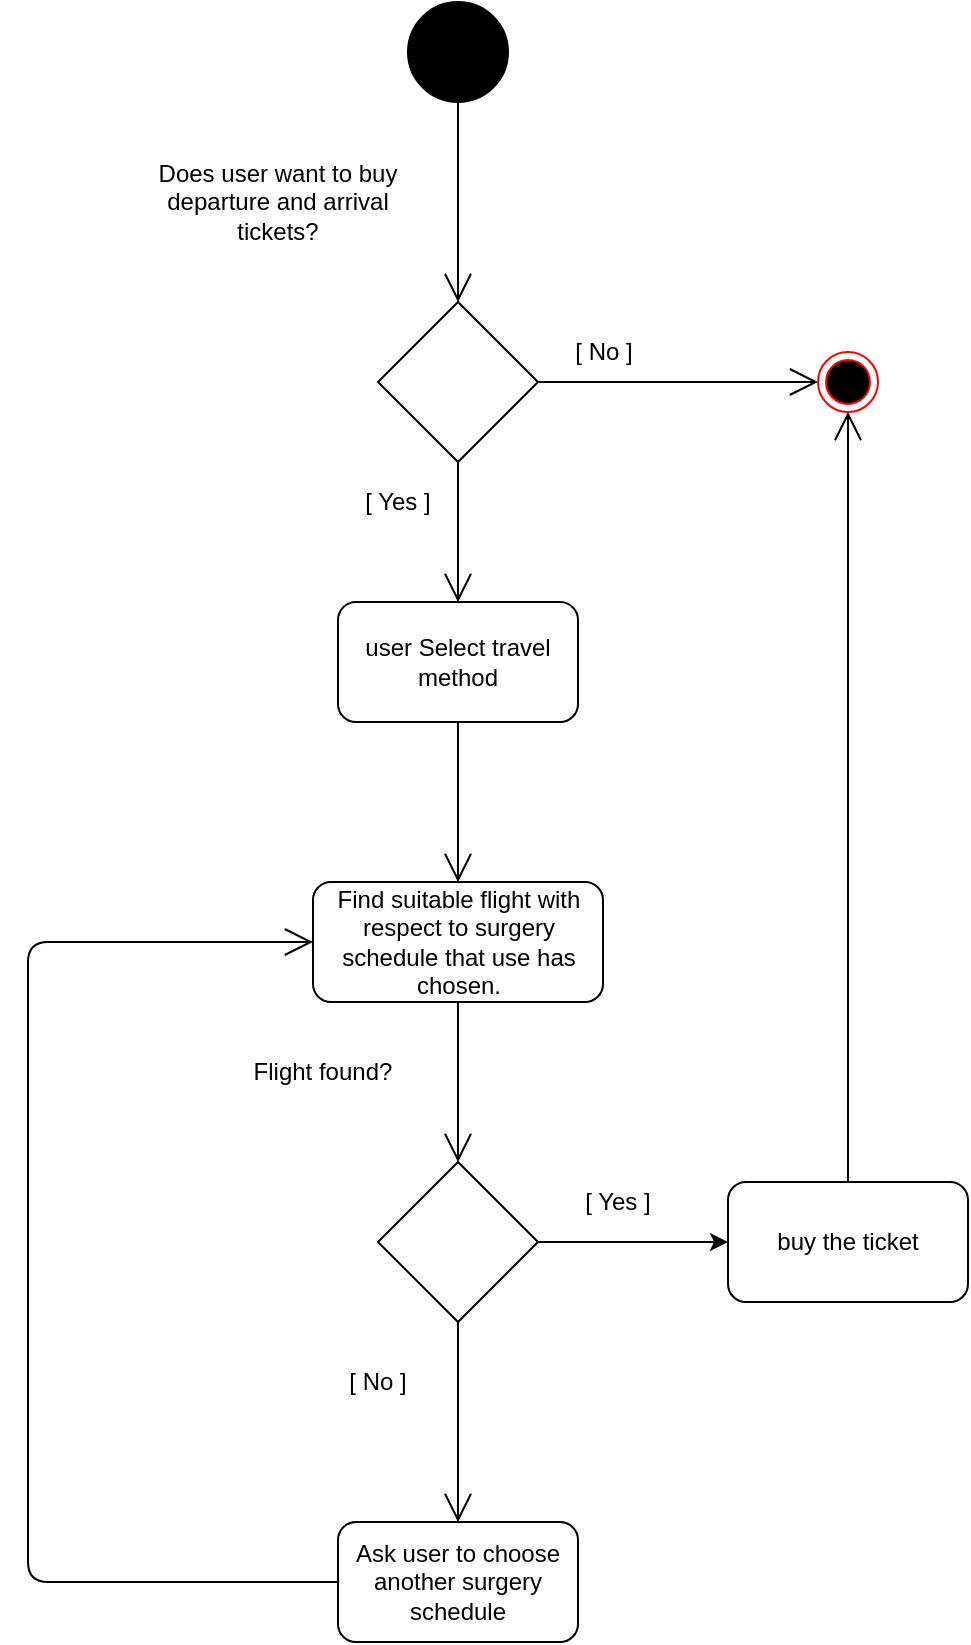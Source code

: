 <mxfile version="12.2.3" type="device" pages="1"><diagram id="XzMfXdZVIy_zT62288bU" name="Page-1"><mxGraphModel dx="1341" dy="1815" grid="1" gridSize="10" guides="1" tooltips="1" connect="1" arrows="1" fold="1" page="1" pageScale="1" pageWidth="850" pageHeight="1100" math="0" shadow="0"><root><mxCell id="0"/><mxCell id="1" parent="0"/><mxCell id="jmJZ1ozlXIESMh9tZ0lR-1" value="" style="ellipse;whiteSpace=wrap;html=1;aspect=fixed;fillColor=#000000;" parent="1" vertex="1"><mxGeometry x="380" y="-80" width="50" height="50" as="geometry"/></mxCell><mxCell id="jmJZ1ozlXIESMh9tZ0lR-2" value="" style="endArrow=open;endFill=1;endSize=12;html=1;exitX=0.5;exitY=1;exitDx=0;exitDy=0;entryX=0.5;entryY=0;entryDx=0;entryDy=0;" parent="1" source="jmJZ1ozlXIESMh9tZ0lR-1" target="jmJZ1ozlXIESMh9tZ0lR-5" edge="1"><mxGeometry width="160" relative="1" as="geometry"><mxPoint x="400" y="200" as="sourcePoint"/><mxPoint x="405" y="240" as="targetPoint"/></mxGeometry></mxCell><mxCell id="jmJZ1ozlXIESMh9tZ0lR-3" value="Does user want to buy departure and arrival tickets?" style="text;html=1;strokeColor=none;fillColor=none;align=center;verticalAlign=middle;whiteSpace=wrap;rounded=0;" parent="1" vertex="1"><mxGeometry x="250" y="5" width="130" height="30" as="geometry"/></mxCell><mxCell id="jmJZ1ozlXIESMh9tZ0lR-5" value="" style="rhombus;whiteSpace=wrap;html=1;fillColor=#FFFFFF;" parent="1" vertex="1"><mxGeometry x="365" y="70" width="80" height="80" as="geometry"/></mxCell><mxCell id="jmJZ1ozlXIESMh9tZ0lR-6" value="" style="endArrow=open;endFill=1;endSize=12;html=1;exitX=1;exitY=0.5;exitDx=0;exitDy=0;" parent="1" source="jmJZ1ozlXIESMh9tZ0lR-5" target="jmJZ1ozlXIESMh9tZ0lR-9" edge="1"><mxGeometry width="160" relative="1" as="geometry"><mxPoint x="470" y="240" as="sourcePoint"/><mxPoint x="520" y="240" as="targetPoint"/></mxGeometry></mxCell><mxCell id="jmJZ1ozlXIESMh9tZ0lR-7" value="[ No ]" style="text;html=1;strokeColor=none;fillColor=none;align=center;verticalAlign=middle;whiteSpace=wrap;rounded=0;" parent="1" vertex="1"><mxGeometry x="457.5" y="85" width="40" height="20" as="geometry"/></mxCell><mxCell id="jmJZ1ozlXIESMh9tZ0lR-9" value="" style="ellipse;html=1;shape=endState;fillColor=#000000;strokeColor=#ff0000;" parent="1" vertex="1"><mxGeometry x="585" y="95" width="30" height="30" as="geometry"/></mxCell><mxCell id="jmJZ1ozlXIESMh9tZ0lR-10" value="" style="endArrow=open;endFill=1;endSize=12;html=1;exitX=0.5;exitY=1;exitDx=0;exitDy=0;entryX=0.5;entryY=0;entryDx=0;entryDy=0;" parent="1" source="FT9aXwrXQWcEsYsI9Zgt-1" target="jmJZ1ozlXIESMh9tZ0lR-12" edge="1"><mxGeometry width="160" relative="1" as="geometry"><mxPoint x="400" y="340" as="sourcePoint"/><mxPoint x="405" y="370" as="targetPoint"/></mxGeometry></mxCell><mxCell id="jmJZ1ozlXIESMh9tZ0lR-11" value="[ Yes ]" style="text;html=1;strokeColor=none;fillColor=none;align=center;verticalAlign=middle;whiteSpace=wrap;rounded=0;" parent="1" vertex="1"><mxGeometry x="355" y="160" width="40" height="20" as="geometry"/></mxCell><mxCell id="jmJZ1ozlXIESMh9tZ0lR-12" value="Find suitable flight with respect to surgery schedule that use has chosen." style="rounded=1;whiteSpace=wrap;html=1;fillColor=#FFFFFF;" parent="1" vertex="1"><mxGeometry x="332.5" y="360" width="145" height="60" as="geometry"/></mxCell><mxCell id="jmJZ1ozlXIESMh9tZ0lR-15" value="" style="rhombus;whiteSpace=wrap;html=1;fillColor=#FFFFFF;" parent="1" vertex="1"><mxGeometry x="365" y="500" width="80" height="80" as="geometry"/></mxCell><mxCell id="jmJZ1ozlXIESMh9tZ0lR-16" value="" style="endArrow=open;endFill=1;endSize=12;html=1;exitX=0.5;exitY=1;exitDx=0;exitDy=0;entryX=0.5;entryY=0;entryDx=0;entryDy=0;" parent="1" source="jmJZ1ozlXIESMh9tZ0lR-12" target="jmJZ1ozlXIESMh9tZ0lR-15" edge="1"><mxGeometry width="160" relative="1" as="geometry"><mxPoint x="150" y="480" as="sourcePoint"/><mxPoint x="310" y="480" as="targetPoint"/></mxGeometry></mxCell><mxCell id="jmJZ1ozlXIESMh9tZ0lR-17" value="Flight found?" style="text;html=1;strokeColor=none;fillColor=none;align=center;verticalAlign=middle;whiteSpace=wrap;rounded=0;" parent="1" vertex="1"><mxGeometry x="300" y="440" width="75" height="30" as="geometry"/></mxCell><mxCell id="jmJZ1ozlXIESMh9tZ0lR-18" value="" style="endArrow=classic;html=1;exitX=1;exitY=0.5;exitDx=0;exitDy=0;entryX=0;entryY=0.5;entryDx=0;entryDy=0;" parent="1" source="jmJZ1ozlXIESMh9tZ0lR-15" target="jmJZ1ozlXIESMh9tZ0lR-19" edge="1"><mxGeometry width="50" height="50" relative="1" as="geometry"><mxPoint x="480" y="540" as="sourcePoint"/><mxPoint x="540" y="540" as="targetPoint"/></mxGeometry></mxCell><mxCell id="jmJZ1ozlXIESMh9tZ0lR-19" value="buy the ticket" style="rounded=1;whiteSpace=wrap;html=1;fillColor=#FFFFFF;" parent="1" vertex="1"><mxGeometry x="540" y="510" width="120" height="60" as="geometry"/></mxCell><mxCell id="jmJZ1ozlXIESMh9tZ0lR-20" value="[ Yes ]" style="text;html=1;strokeColor=none;fillColor=none;align=center;verticalAlign=middle;whiteSpace=wrap;rounded=0;" parent="1" vertex="1"><mxGeometry x="465" y="510" width="40" height="20" as="geometry"/></mxCell><mxCell id="jmJZ1ozlXIESMh9tZ0lR-21" value="" style="endArrow=open;endFill=1;endSize=12;html=1;exitX=0.5;exitY=0;exitDx=0;exitDy=0;" parent="1" source="jmJZ1ozlXIESMh9tZ0lR-19" target="jmJZ1ozlXIESMh9tZ0lR-9" edge="1"><mxGeometry width="160" relative="1" as="geometry"><mxPoint x="560" y="440" as="sourcePoint"/><mxPoint x="720" y="440" as="targetPoint"/></mxGeometry></mxCell><mxCell id="jmJZ1ozlXIESMh9tZ0lR-22" value="" style="endArrow=open;endFill=1;endSize=12;html=1;exitX=0.5;exitY=1;exitDx=0;exitDy=0;entryX=0.5;entryY=0;entryDx=0;entryDy=0;" parent="1" source="jmJZ1ozlXIESMh9tZ0lR-15" target="jmJZ1ozlXIESMh9tZ0lR-24" edge="1"><mxGeometry width="160" relative="1" as="geometry"><mxPoint x="420" y="670" as="sourcePoint"/><mxPoint x="405" y="660" as="targetPoint"/></mxGeometry></mxCell><mxCell id="jmJZ1ozlXIESMh9tZ0lR-23" value="[ No ]" style="text;html=1;strokeColor=none;fillColor=none;align=center;verticalAlign=middle;whiteSpace=wrap;rounded=0;" parent="1" vertex="1"><mxGeometry x="345" y="600" width="40" height="20" as="geometry"/></mxCell><mxCell id="jmJZ1ozlXIESMh9tZ0lR-24" value="Ask user to choose another surgery schedule" style="rounded=1;whiteSpace=wrap;html=1;fillColor=#FFFFFF;" parent="1" vertex="1"><mxGeometry x="345" y="680" width="120" height="60" as="geometry"/></mxCell><mxCell id="jmJZ1ozlXIESMh9tZ0lR-25" value="" style="endArrow=open;endFill=1;endSize=12;html=1;exitX=0;exitY=0.5;exitDx=0;exitDy=0;entryX=0;entryY=0.5;entryDx=0;entryDy=0;" parent="1" source="jmJZ1ozlXIESMh9tZ0lR-24" target="jmJZ1ozlXIESMh9tZ0lR-12" edge="1"><mxGeometry width="160" relative="1" as="geometry"><mxPoint x="110" y="650" as="sourcePoint"/><mxPoint x="220" y="400" as="targetPoint"/><Array as="points"><mxPoint x="190" y="710"/><mxPoint x="190" y="390"/></Array></mxGeometry></mxCell><mxCell id="FT9aXwrXQWcEsYsI9Zgt-1" value="user Select travel method" style="rounded=1;whiteSpace=wrap;html=1;" vertex="1" parent="1"><mxGeometry x="345" y="220" width="120" height="60" as="geometry"/></mxCell><mxCell id="FT9aXwrXQWcEsYsI9Zgt-2" value="" style="endArrow=open;endFill=1;endSize=12;html=1;exitX=0.5;exitY=1;exitDx=0;exitDy=0;entryX=0.5;entryY=0;entryDx=0;entryDy=0;" edge="1" parent="1" source="jmJZ1ozlXIESMh9tZ0lR-5" target="FT9aXwrXQWcEsYsI9Zgt-1"><mxGeometry width="160" relative="1" as="geometry"><mxPoint x="70" y="230" as="sourcePoint"/><mxPoint x="230" y="230" as="targetPoint"/></mxGeometry></mxCell></root></mxGraphModel></diagram></mxfile>